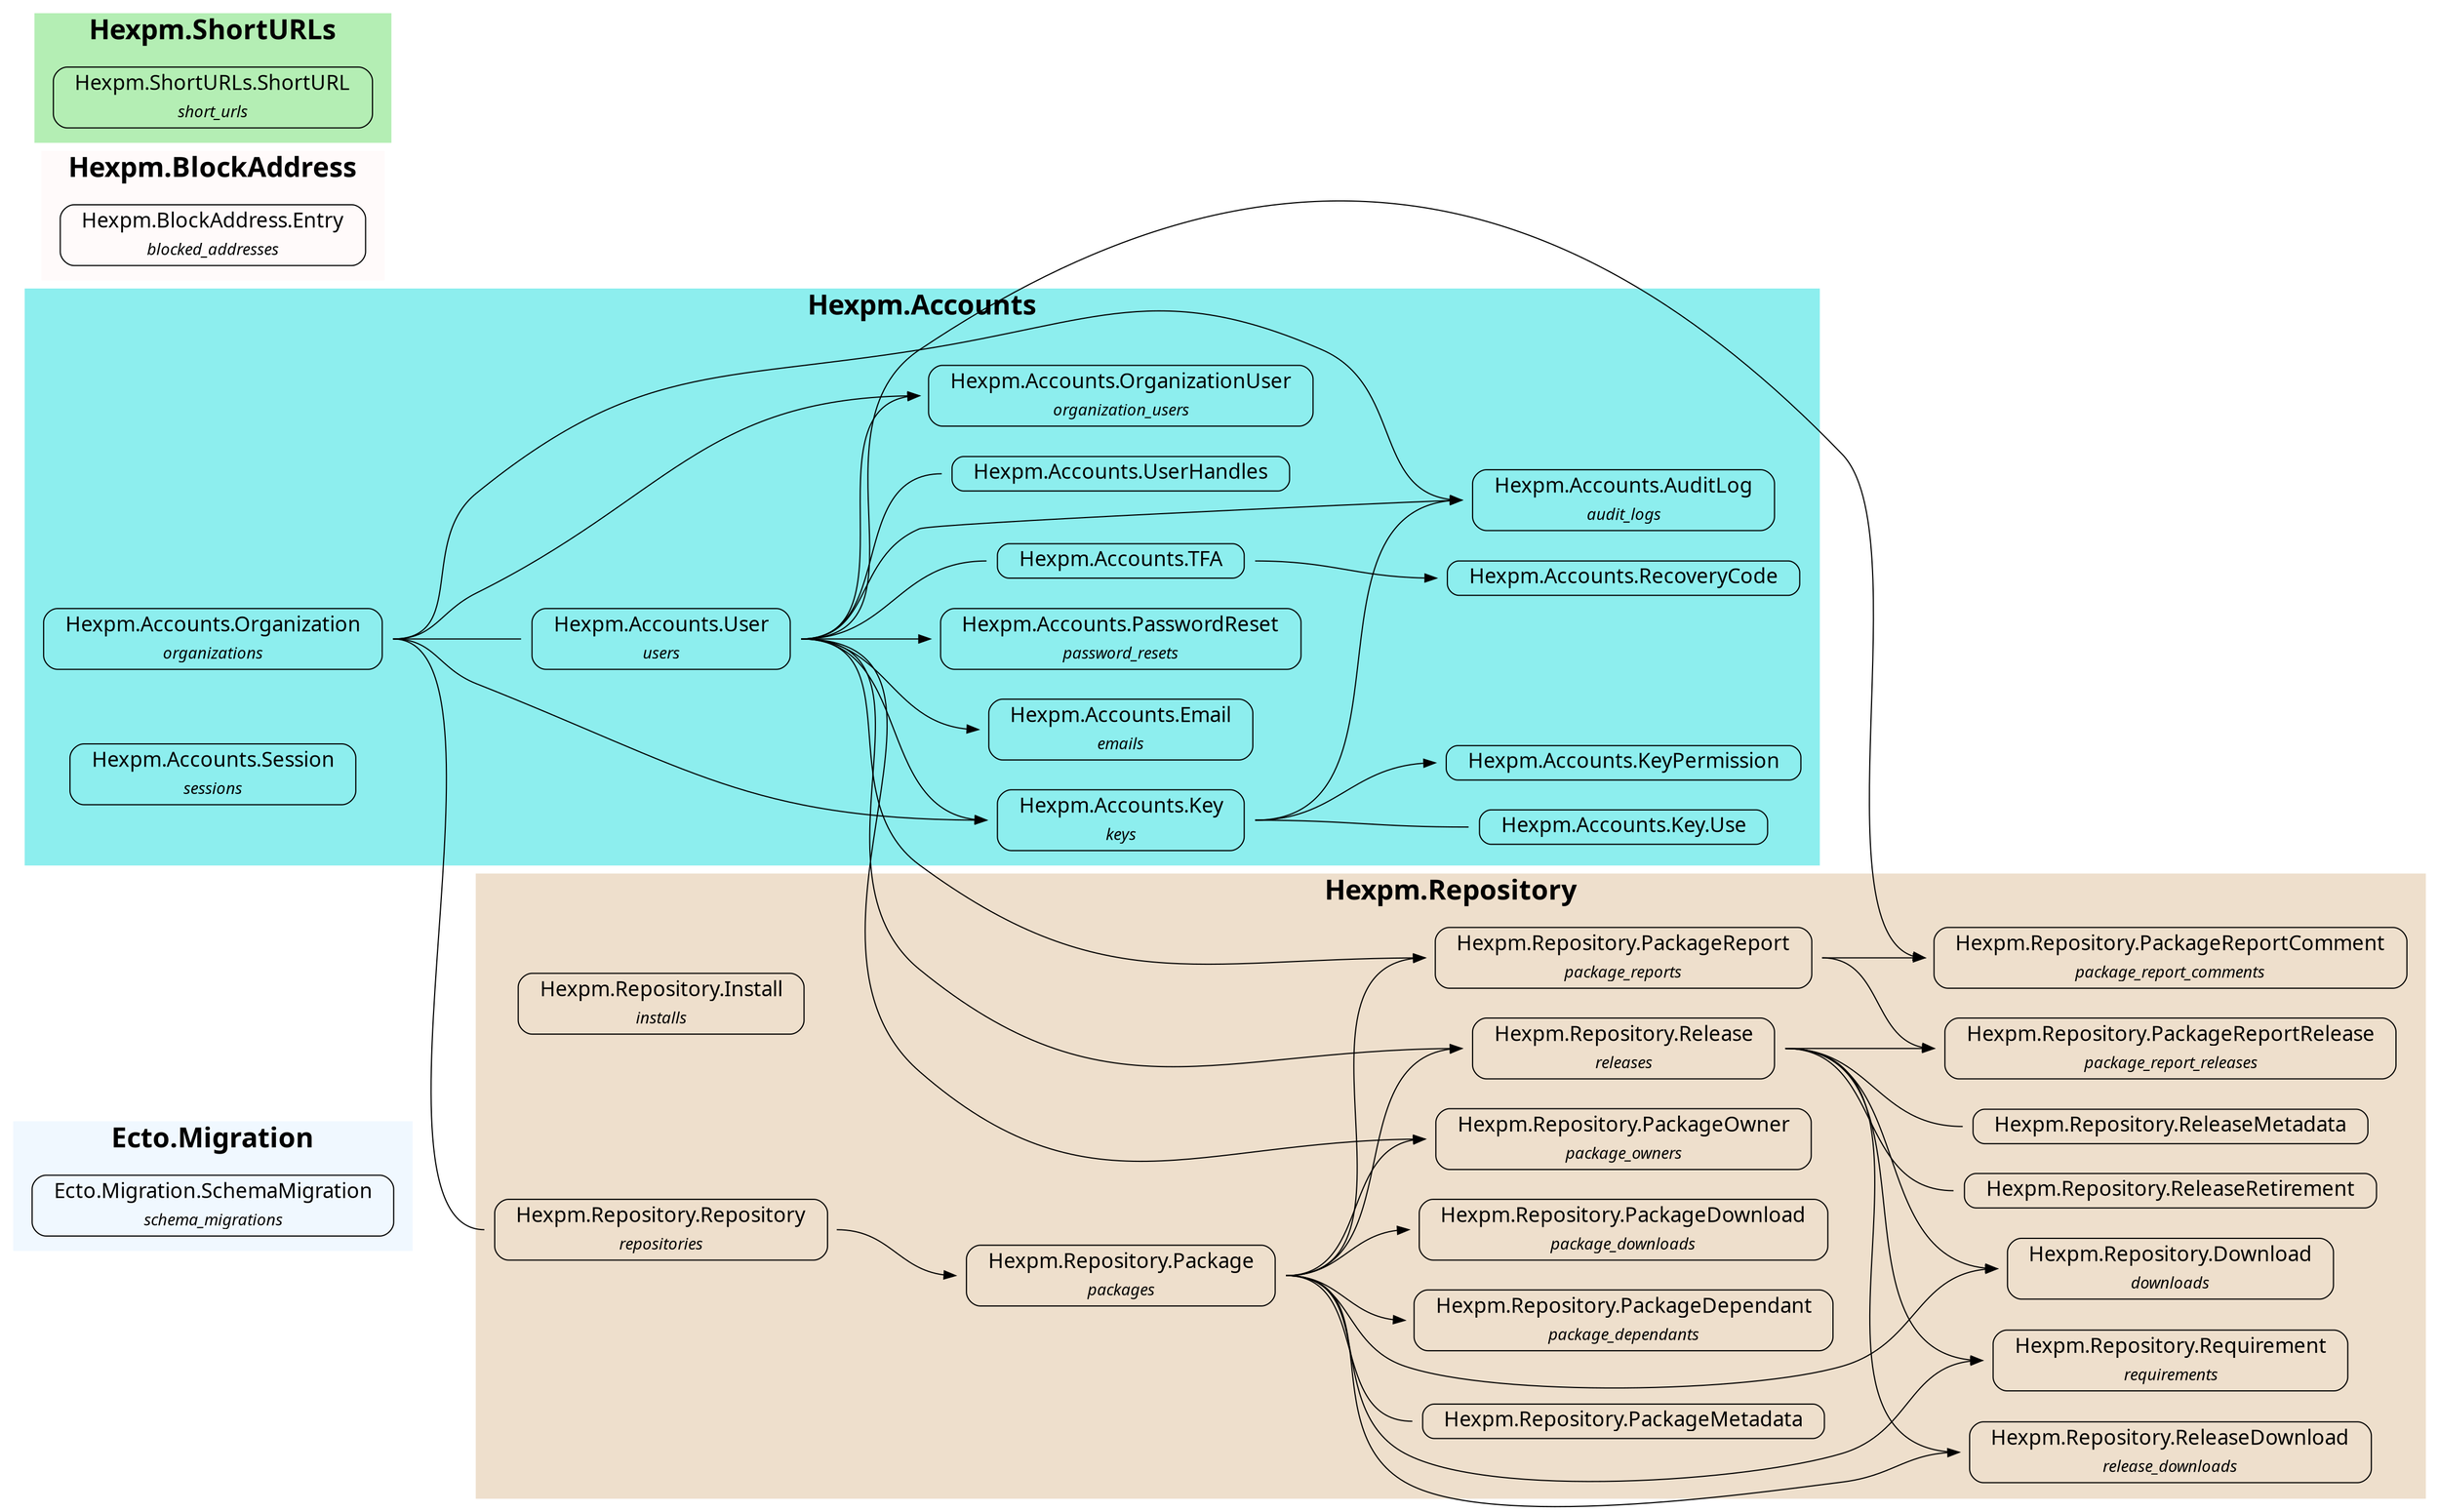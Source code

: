 strict digraph {
  ranksep=1.0; rankdir=LR;
  node [shape = none, fontname="Roboto Mono"];
  
  subgraph "cluster_Ecto.Migration" {
    style=filled
    fontname="Roboto Mono"
    color = "#f0f8ff"
    label = <<font point-size='24'><b>Ecto.Migration</b></font>>
    "Ecto.Migration.SchemaMigration" [label= <<table align='left' border='1' style='rounded' cellspacing='0' cellpadding='4' cellborder='0'><tr><td port='header@schema_module'><font point-size='18'>   Ecto.Migration.SchemaMigration   </font></td></tr><tr><td><font point-size='14'><i>schema_migrations</i></font></td></tr></table>>]
  }
  subgraph "cluster_Hexpm.Accounts" {
    style=filled
    fontname="Roboto Mono"
    color = "#8deeee"
    label = <<font point-size='24'><b>Hexpm.Accounts</b></font>>
    "Hexpm.Accounts.AuditLog" [label= <<table align='left' border='1' style='rounded' cellspacing='0' cellpadding='4' cellborder='0'><tr><td port='header@schema_module'><font point-size='18'>   Hexpm.Accounts.AuditLog   </font></td></tr><tr><td><font point-size='14'><i>audit_logs</i></font></td></tr></table>>]
  "Hexpm.Accounts.Email" [label= <<table align='left' border='1' style='rounded' cellspacing='0' cellpadding='4' cellborder='0'><tr><td port='header@schema_module'><font point-size='18'>   Hexpm.Accounts.Email   </font></td></tr><tr><td><font point-size='14'><i>emails</i></font></td></tr></table>>]
  "Hexpm.Accounts.Key" [label= <<table align='left' border='1' style='rounded' cellspacing='0' cellpadding='4' cellborder='0'><tr><td port='header@schema_module'><font point-size='18'>   Hexpm.Accounts.Key   </font></td></tr><tr><td><font point-size='14'><i>keys</i></font></td></tr></table>>]
  "Hexpm.Accounts.Key.Use" [label= <<table align='left' border='1' style='rounded' cellspacing='0' cellpadding='4' cellborder='0'><tr><td port='header@schema_module'><font point-size='18'>   Hexpm.Accounts.Key.Use   </font></td></tr></table>>]
  "Hexpm.Accounts.KeyPermission" [label= <<table align='left' border='1' style='rounded' cellspacing='0' cellpadding='4' cellborder='0'><tr><td port='header@schema_module'><font point-size='18'>   Hexpm.Accounts.KeyPermission   </font></td></tr></table>>]
  "Hexpm.Accounts.Organization" [label= <<table align='left' border='1' style='rounded' cellspacing='0' cellpadding='4' cellborder='0'><tr><td port='header@schema_module'><font point-size='18'>   Hexpm.Accounts.Organization   </font></td></tr><tr><td><font point-size='14'><i>organizations</i></font></td></tr></table>>]
  "Hexpm.Accounts.OrganizationUser" [label= <<table align='left' border='1' style='rounded' cellspacing='0' cellpadding='4' cellborder='0'><tr><td port='header@schema_module'><font point-size='18'>   Hexpm.Accounts.OrganizationUser   </font></td></tr><tr><td><font point-size='14'><i>organization_users</i></font></td></tr></table>>]
  "Hexpm.Accounts.PasswordReset" [label= <<table align='left' border='1' style='rounded' cellspacing='0' cellpadding='4' cellborder='0'><tr><td port='header@schema_module'><font point-size='18'>   Hexpm.Accounts.PasswordReset   </font></td></tr><tr><td><font point-size='14'><i>password_resets</i></font></td></tr></table>>]
  "Hexpm.Accounts.RecoveryCode" [label= <<table align='left' border='1' style='rounded' cellspacing='0' cellpadding='4' cellborder='0'><tr><td port='header@schema_module'><font point-size='18'>   Hexpm.Accounts.RecoveryCode   </font></td></tr></table>>]
  "Hexpm.Accounts.Session" [label= <<table align='left' border='1' style='rounded' cellspacing='0' cellpadding='4' cellborder='0'><tr><td port='header@schema_module'><font point-size='18'>   Hexpm.Accounts.Session   </font></td></tr><tr><td><font point-size='14'><i>sessions</i></font></td></tr></table>>]
  "Hexpm.Accounts.TFA" [label= <<table align='left' border='1' style='rounded' cellspacing='0' cellpadding='4' cellborder='0'><tr><td port='header@schema_module'><font point-size='18'>   Hexpm.Accounts.TFA   </font></td></tr></table>>]
  "Hexpm.Accounts.User" [label= <<table align='left' border='1' style='rounded' cellspacing='0' cellpadding='4' cellborder='0'><tr><td port='header@schema_module'><font point-size='18'>   Hexpm.Accounts.User   </font></td></tr><tr><td><font point-size='14'><i>users</i></font></td></tr></table>>]
  "Hexpm.Accounts.UserHandles" [label= <<table align='left' border='1' style='rounded' cellspacing='0' cellpadding='4' cellborder='0'><tr><td port='header@schema_module'><font point-size='18'>   Hexpm.Accounts.UserHandles   </font></td></tr></table>>]
  }
  subgraph "cluster_Hexpm.BlockAddress" {
    style=filled
    fontname="Roboto Mono"
    color = "#fffafa"
    label = <<font point-size='24'><b>Hexpm.BlockAddress</b></font>>
    "Hexpm.BlockAddress.Entry" [label= <<table align='left' border='1' style='rounded' cellspacing='0' cellpadding='4' cellborder='0'><tr><td port='header@schema_module'><font point-size='18'>   Hexpm.BlockAddress.Entry   </font></td></tr><tr><td><font point-size='14'><i>blocked_addresses</i></font></td></tr></table>>]
  }
  subgraph "cluster_Hexpm.Repository" {
    style=filled
    fontname="Roboto Mono"
    color = "#eedfcc"
    label = <<font point-size='24'><b>Hexpm.Repository</b></font>>
    "Hexpm.Repository.Download" [label= <<table align='left' border='1' style='rounded' cellspacing='0' cellpadding='4' cellborder='0'><tr><td port='header@schema_module'><font point-size='18'>   Hexpm.Repository.Download   </font></td></tr><tr><td><font point-size='14'><i>downloads</i></font></td></tr></table>>]
  "Hexpm.Repository.Install" [label= <<table align='left' border='1' style='rounded' cellspacing='0' cellpadding='4' cellborder='0'><tr><td port='header@schema_module'><font point-size='18'>   Hexpm.Repository.Install   </font></td></tr><tr><td><font point-size='14'><i>installs</i></font></td></tr></table>>]
  "Hexpm.Repository.Package" [label= <<table align='left' border='1' style='rounded' cellspacing='0' cellpadding='4' cellborder='0'><tr><td port='header@schema_module'><font point-size='18'>   Hexpm.Repository.Package   </font></td></tr><tr><td><font point-size='14'><i>packages</i></font></td></tr></table>>]
  "Hexpm.Repository.PackageDependant" [label= <<table align='left' border='1' style='rounded' cellspacing='0' cellpadding='4' cellborder='0'><tr><td port='header@schema_module'><font point-size='18'>   Hexpm.Repository.PackageDependant   </font></td></tr><tr><td><font point-size='14'><i>package_dependants</i></font></td></tr></table>>]
  "Hexpm.Repository.PackageDownload" [label= <<table align='left' border='1' style='rounded' cellspacing='0' cellpadding='4' cellborder='0'><tr><td port='header@schema_module'><font point-size='18'>   Hexpm.Repository.PackageDownload   </font></td></tr><tr><td><font point-size='14'><i>package_downloads</i></font></td></tr></table>>]
  "Hexpm.Repository.PackageMetadata" [label= <<table align='left' border='1' style='rounded' cellspacing='0' cellpadding='4' cellborder='0'><tr><td port='header@schema_module'><font point-size='18'>   Hexpm.Repository.PackageMetadata   </font></td></tr></table>>]
  "Hexpm.Repository.PackageOwner" [label= <<table align='left' border='1' style='rounded' cellspacing='0' cellpadding='4' cellborder='0'><tr><td port='header@schema_module'><font point-size='18'>   Hexpm.Repository.PackageOwner   </font></td></tr><tr><td><font point-size='14'><i>package_owners</i></font></td></tr></table>>]
  "Hexpm.Repository.PackageReport" [label= <<table align='left' border='1' style='rounded' cellspacing='0' cellpadding='4' cellborder='0'><tr><td port='header@schema_module'><font point-size='18'>   Hexpm.Repository.PackageReport   </font></td></tr><tr><td><font point-size='14'><i>package_reports</i></font></td></tr></table>>]
  "Hexpm.Repository.PackageReportComment" [label= <<table align='left' border='1' style='rounded' cellspacing='0' cellpadding='4' cellborder='0'><tr><td port='header@schema_module'><font point-size='18'>   Hexpm.Repository.PackageReportComment   </font></td></tr><tr><td><font point-size='14'><i>package_report_comments</i></font></td></tr></table>>]
  "Hexpm.Repository.PackageReportRelease" [label= <<table align='left' border='1' style='rounded' cellspacing='0' cellpadding='4' cellborder='0'><tr><td port='header@schema_module'><font point-size='18'>   Hexpm.Repository.PackageReportRelease   </font></td></tr><tr><td><font point-size='14'><i>package_report_releases</i></font></td></tr></table>>]
  "Hexpm.Repository.Release" [label= <<table align='left' border='1' style='rounded' cellspacing='0' cellpadding='4' cellborder='0'><tr><td port='header@schema_module'><font point-size='18'>   Hexpm.Repository.Release   </font></td></tr><tr><td><font point-size='14'><i>releases</i></font></td></tr></table>>]
  "Hexpm.Repository.ReleaseDownload" [label= <<table align='left' border='1' style='rounded' cellspacing='0' cellpadding='4' cellborder='0'><tr><td port='header@schema_module'><font point-size='18'>   Hexpm.Repository.ReleaseDownload   </font></td></tr><tr><td><font point-size='14'><i>release_downloads</i></font></td></tr></table>>]
  "Hexpm.Repository.ReleaseMetadata" [label= <<table align='left' border='1' style='rounded' cellspacing='0' cellpadding='4' cellborder='0'><tr><td port='header@schema_module'><font point-size='18'>   Hexpm.Repository.ReleaseMetadata   </font></td></tr></table>>]
  "Hexpm.Repository.ReleaseRetirement" [label= <<table align='left' border='1' style='rounded' cellspacing='0' cellpadding='4' cellborder='0'><tr><td port='header@schema_module'><font point-size='18'>   Hexpm.Repository.ReleaseRetirement   </font></td></tr></table>>]
  "Hexpm.Repository.Repository" [label= <<table align='left' border='1' style='rounded' cellspacing='0' cellpadding='4' cellborder='0'><tr><td port='header@schema_module'><font point-size='18'>   Hexpm.Repository.Repository   </font></td></tr><tr><td><font point-size='14'><i>repositories</i></font></td></tr></table>>]
  "Hexpm.Repository.Requirement" [label= <<table align='left' border='1' style='rounded' cellspacing='0' cellpadding='4' cellborder='0'><tr><td port='header@schema_module'><font point-size='18'>   Hexpm.Repository.Requirement   </font></td></tr><tr><td><font point-size='14'><i>requirements</i></font></td></tr></table>>]
  }
  subgraph "cluster_Hexpm.ShortURLs" {
    style=filled
    fontname="Roboto Mono"
    color = "#b4eeb4"
    label = <<font point-size='24'><b>Hexpm.ShortURLs</b></font>>
    "Hexpm.ShortURLs.ShortURL" [label= <<table align='left' border='1' style='rounded' cellspacing='0' cellpadding='4' cellborder='0'><tr><td port='header@schema_module'><font point-size='18'>   Hexpm.ShortURLs.ShortURL   </font></td></tr><tr><td><font point-size='14'><i>short_urls</i></font></td></tr></table>>]
  }

  "Hexpm.Accounts.TFA":e -> "Hexpm.Accounts.RecoveryCode":w
  "Hexpm.Accounts.Key":e -> "Hexpm.Accounts.AuditLog":w
  "Hexpm.Accounts.Key":e -> "Hexpm.Accounts.Key.Use":w [dir=none]
  "Hexpm.Accounts.Key":e -> "Hexpm.Accounts.KeyPermission":w
  "Hexpm.Accounts.Organization":e -> "Hexpm.Accounts.AuditLog":w
  "Hexpm.Accounts.Organization":e -> "Hexpm.Accounts.Key":w
  "Hexpm.Accounts.Organization":e -> "Hexpm.Accounts.OrganizationUser":w
  "Hexpm.Accounts.Organization":e -> "Hexpm.Repository.Repository":w [dir=none]
  "Hexpm.Accounts.Organization":e -> "Hexpm.Accounts.User":w [dir=none]
  "Hexpm.Repository.PackageReport":e -> "Hexpm.Repository.PackageReportComment":w
  "Hexpm.Repository.PackageReport":e -> "Hexpm.Repository.PackageReportRelease":w
  "Hexpm.Repository.Package":e -> "Hexpm.Repository.Download":w
  "Hexpm.Repository.Package":e -> "Hexpm.Repository.PackageDependant":w
  "Hexpm.Repository.Package":e -> "Hexpm.Repository.PackageDownload":w
  "Hexpm.Repository.Package":e -> "Hexpm.Repository.PackageOwner":w
  "Hexpm.Repository.Package":e -> "Hexpm.Repository.PackageReport":w
  "Hexpm.Repository.Package":e -> "Hexpm.Repository.ReleaseDownload":w
  "Hexpm.Repository.Package":e -> "Hexpm.Repository.Release":w
  "Hexpm.Repository.Package":e -> "Hexpm.Repository.Requirement":w
  "Hexpm.Repository.Package":e -> "Hexpm.Repository.PackageMetadata":w [dir=none]
  "Hexpm.Repository.Release":e -> "Hexpm.Repository.Download":w
  "Hexpm.Repository.Release":e -> "Hexpm.Repository.PackageReportRelease":w
  "Hexpm.Repository.Release":e -> "Hexpm.Repository.ReleaseDownload":w [dir=none]
  "Hexpm.Repository.Release":e -> "Hexpm.Repository.Requirement":w
  "Hexpm.Repository.Release":e -> "Hexpm.Repository.ReleaseMetadata":w [dir=none]
  "Hexpm.Repository.Release":e -> "Hexpm.Repository.ReleaseRetirement":w [dir=none]
  "Hexpm.Repository.Repository":e -> "Hexpm.Repository.Package":w
  "Hexpm.Accounts.User":e -> "Hexpm.Accounts.UserHandles":w [dir=none]
  "Hexpm.Accounts.User":e -> "Hexpm.Accounts.AuditLog":w
  "Hexpm.Accounts.User":e -> "Hexpm.Accounts.Email":w
  "Hexpm.Accounts.User":e -> "Hexpm.Accounts.Key":w
  "Hexpm.Accounts.User":e -> "Hexpm.Accounts.OrganizationUser":w
  "Hexpm.Accounts.User":e -> "Hexpm.Repository.PackageOwner":w
  "Hexpm.Accounts.User":e -> "Hexpm.Repository.PackageReportComment":w
  "Hexpm.Accounts.User":e -> "Hexpm.Repository.PackageReport":w
  "Hexpm.Accounts.User":e -> "Hexpm.Accounts.PasswordReset":w
  "Hexpm.Accounts.User":e -> "Hexpm.Repository.Release":w
  "Hexpm.Accounts.User":e -> "Hexpm.Accounts.TFA":w [dir=none]
}
